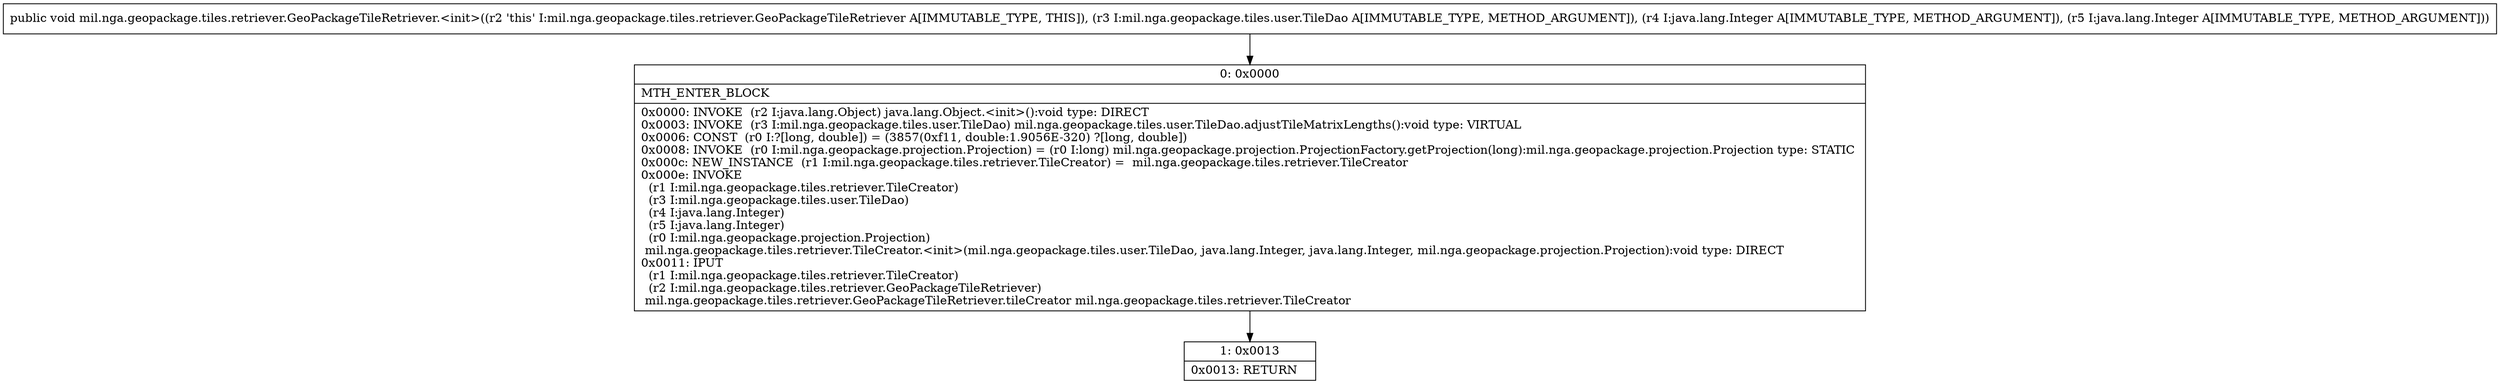digraph "CFG formil.nga.geopackage.tiles.retriever.GeoPackageTileRetriever.\<init\>(Lmil\/nga\/geopackage\/tiles\/user\/TileDao;Ljava\/lang\/Integer;Ljava\/lang\/Integer;)V" {
Node_0 [shape=record,label="{0\:\ 0x0000|MTH_ENTER_BLOCK\l|0x0000: INVOKE  (r2 I:java.lang.Object) java.lang.Object.\<init\>():void type: DIRECT \l0x0003: INVOKE  (r3 I:mil.nga.geopackage.tiles.user.TileDao) mil.nga.geopackage.tiles.user.TileDao.adjustTileMatrixLengths():void type: VIRTUAL \l0x0006: CONST  (r0 I:?[long, double]) = (3857(0xf11, double:1.9056E\-320) ?[long, double]) \l0x0008: INVOKE  (r0 I:mil.nga.geopackage.projection.Projection) = (r0 I:long) mil.nga.geopackage.projection.ProjectionFactory.getProjection(long):mil.nga.geopackage.projection.Projection type: STATIC \l0x000c: NEW_INSTANCE  (r1 I:mil.nga.geopackage.tiles.retriever.TileCreator) =  mil.nga.geopackage.tiles.retriever.TileCreator \l0x000e: INVOKE  \l  (r1 I:mil.nga.geopackage.tiles.retriever.TileCreator)\l  (r3 I:mil.nga.geopackage.tiles.user.TileDao)\l  (r4 I:java.lang.Integer)\l  (r5 I:java.lang.Integer)\l  (r0 I:mil.nga.geopackage.projection.Projection)\l mil.nga.geopackage.tiles.retriever.TileCreator.\<init\>(mil.nga.geopackage.tiles.user.TileDao, java.lang.Integer, java.lang.Integer, mil.nga.geopackage.projection.Projection):void type: DIRECT \l0x0011: IPUT  \l  (r1 I:mil.nga.geopackage.tiles.retriever.TileCreator)\l  (r2 I:mil.nga.geopackage.tiles.retriever.GeoPackageTileRetriever)\l mil.nga.geopackage.tiles.retriever.GeoPackageTileRetriever.tileCreator mil.nga.geopackage.tiles.retriever.TileCreator \l}"];
Node_1 [shape=record,label="{1\:\ 0x0013|0x0013: RETURN   \l}"];
MethodNode[shape=record,label="{public void mil.nga.geopackage.tiles.retriever.GeoPackageTileRetriever.\<init\>((r2 'this' I:mil.nga.geopackage.tiles.retriever.GeoPackageTileRetriever A[IMMUTABLE_TYPE, THIS]), (r3 I:mil.nga.geopackage.tiles.user.TileDao A[IMMUTABLE_TYPE, METHOD_ARGUMENT]), (r4 I:java.lang.Integer A[IMMUTABLE_TYPE, METHOD_ARGUMENT]), (r5 I:java.lang.Integer A[IMMUTABLE_TYPE, METHOD_ARGUMENT])) }"];
MethodNode -> Node_0;
Node_0 -> Node_1;
}

